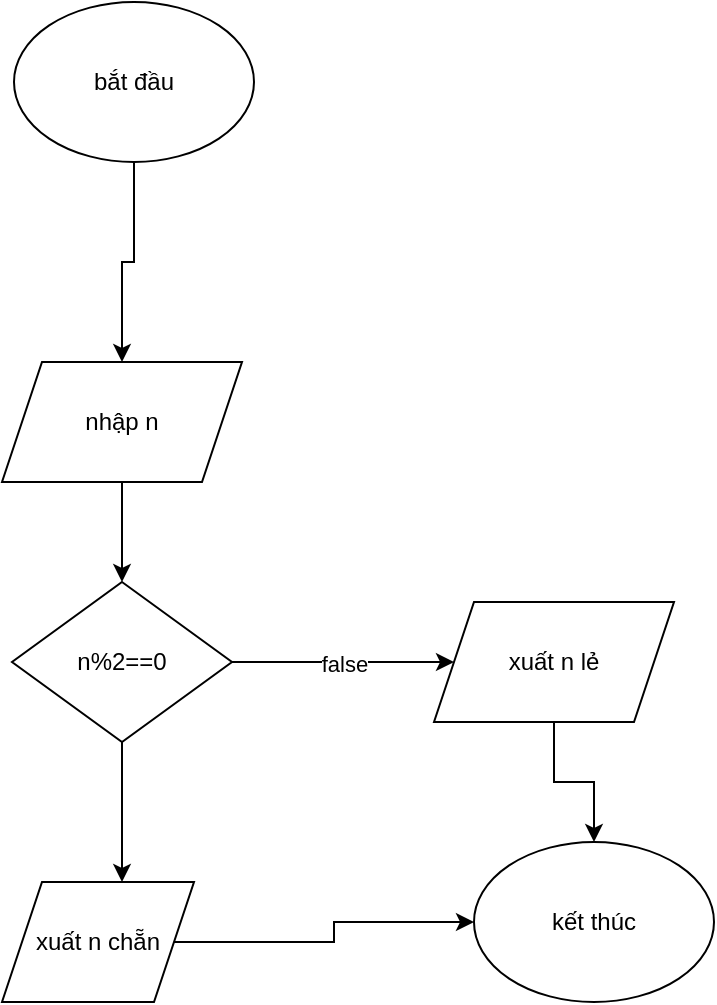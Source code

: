<mxfile version="25.0.1">
  <diagram name="Page-1" id="mF0Je8vNJJQTuUTpVS8G">
    <mxGraphModel dx="1050" dy="530" grid="1" gridSize="10" guides="1" tooltips="1" connect="1" arrows="1" fold="1" page="1" pageScale="1" pageWidth="827" pageHeight="1169" math="0" shadow="0">
      <root>
        <mxCell id="0" />
        <mxCell id="1" parent="0" />
        <mxCell id="Um4Nvk2irDW_j42QmH87-3" style="edgeStyle=orthogonalEdgeStyle;rounded=0;orthogonalLoop=1;jettySize=auto;html=1;exitX=0.5;exitY=1;exitDx=0;exitDy=0;" parent="1" source="Um4Nvk2irDW_j42QmH87-1" target="Um4Nvk2irDW_j42QmH87-2" edge="1">
          <mxGeometry relative="1" as="geometry" />
        </mxCell>
        <mxCell id="Um4Nvk2irDW_j42QmH87-1" value="bắt đầu" style="ellipse;whiteSpace=wrap;html=1;" parent="1" vertex="1">
          <mxGeometry x="300" y="60" width="120" height="80" as="geometry" />
        </mxCell>
        <mxCell id="Um4Nvk2irDW_j42QmH87-4" style="edgeStyle=orthogonalEdgeStyle;rounded=0;orthogonalLoop=1;jettySize=auto;html=1;" parent="1" source="Um4Nvk2irDW_j42QmH87-2" edge="1">
          <mxGeometry relative="1" as="geometry">
            <mxPoint x="354" y="350" as="targetPoint" />
          </mxGeometry>
        </mxCell>
        <mxCell id="Um4Nvk2irDW_j42QmH87-2" value="nhập n" style="shape=parallelogram;perimeter=parallelogramPerimeter;whiteSpace=wrap;html=1;fixedSize=1;" parent="1" vertex="1">
          <mxGeometry x="294" y="240" width="120" height="60" as="geometry" />
        </mxCell>
        <mxCell id="Um4Nvk2irDW_j42QmH87-6" value="false" style="edgeStyle=orthogonalEdgeStyle;rounded=0;orthogonalLoop=1;jettySize=auto;html=1;exitX=1;exitY=0.5;exitDx=0;exitDy=0;" parent="1" source="Um4Nvk2irDW_j42QmH87-5" edge="1">
          <mxGeometry relative="1" as="geometry">
            <mxPoint x="520" y="390" as="targetPoint" />
          </mxGeometry>
        </mxCell>
        <mxCell id="Um4Nvk2irDW_j42QmH87-8" style="edgeStyle=orthogonalEdgeStyle;rounded=0;orthogonalLoop=1;jettySize=auto;html=1;exitX=0.5;exitY=1;exitDx=0;exitDy=0;" parent="1" source="Um4Nvk2irDW_j42QmH87-5" edge="1">
          <mxGeometry relative="1" as="geometry">
            <mxPoint x="354" y="500" as="targetPoint" />
          </mxGeometry>
        </mxCell>
        <mxCell id="Um4Nvk2irDW_j42QmH87-5" value="n%2==0" style="rhombus;whiteSpace=wrap;html=1;" parent="1" vertex="1">
          <mxGeometry x="299" y="350" width="110" height="80" as="geometry" />
        </mxCell>
        <mxCell id="Um4Nvk2irDW_j42QmH87-14" value="" style="edgeStyle=orthogonalEdgeStyle;rounded=0;orthogonalLoop=1;jettySize=auto;html=1;" parent="1" source="Um4Nvk2irDW_j42QmH87-7" target="Um4Nvk2irDW_j42QmH87-13" edge="1">
          <mxGeometry relative="1" as="geometry" />
        </mxCell>
        <mxCell id="Um4Nvk2irDW_j42QmH87-7" value="xuất n lẻ" style="shape=parallelogram;perimeter=parallelogramPerimeter;whiteSpace=wrap;html=1;fixedSize=1;" parent="1" vertex="1">
          <mxGeometry x="510" y="360" width="120" height="60" as="geometry" />
        </mxCell>
        <mxCell id="Um4Nvk2irDW_j42QmH87-15" style="edgeStyle=orthogonalEdgeStyle;rounded=0;orthogonalLoop=1;jettySize=auto;html=1;entryX=0;entryY=0.5;entryDx=0;entryDy=0;" parent="1" source="Um4Nvk2irDW_j42QmH87-9" target="Um4Nvk2irDW_j42QmH87-13" edge="1">
          <mxGeometry relative="1" as="geometry" />
        </mxCell>
        <mxCell id="Um4Nvk2irDW_j42QmH87-9" value="xuất n chẵn" style="shape=parallelogram;perimeter=parallelogramPerimeter;whiteSpace=wrap;html=1;fixedSize=1;" parent="1" vertex="1">
          <mxGeometry x="294" y="500" width="96" height="60" as="geometry" />
        </mxCell>
        <mxCell id="Um4Nvk2irDW_j42QmH87-13" value="kết thúc" style="ellipse;whiteSpace=wrap;html=1;" parent="1" vertex="1">
          <mxGeometry x="530" y="480" width="120" height="80" as="geometry" />
        </mxCell>
      </root>
    </mxGraphModel>
  </diagram>
</mxfile>
